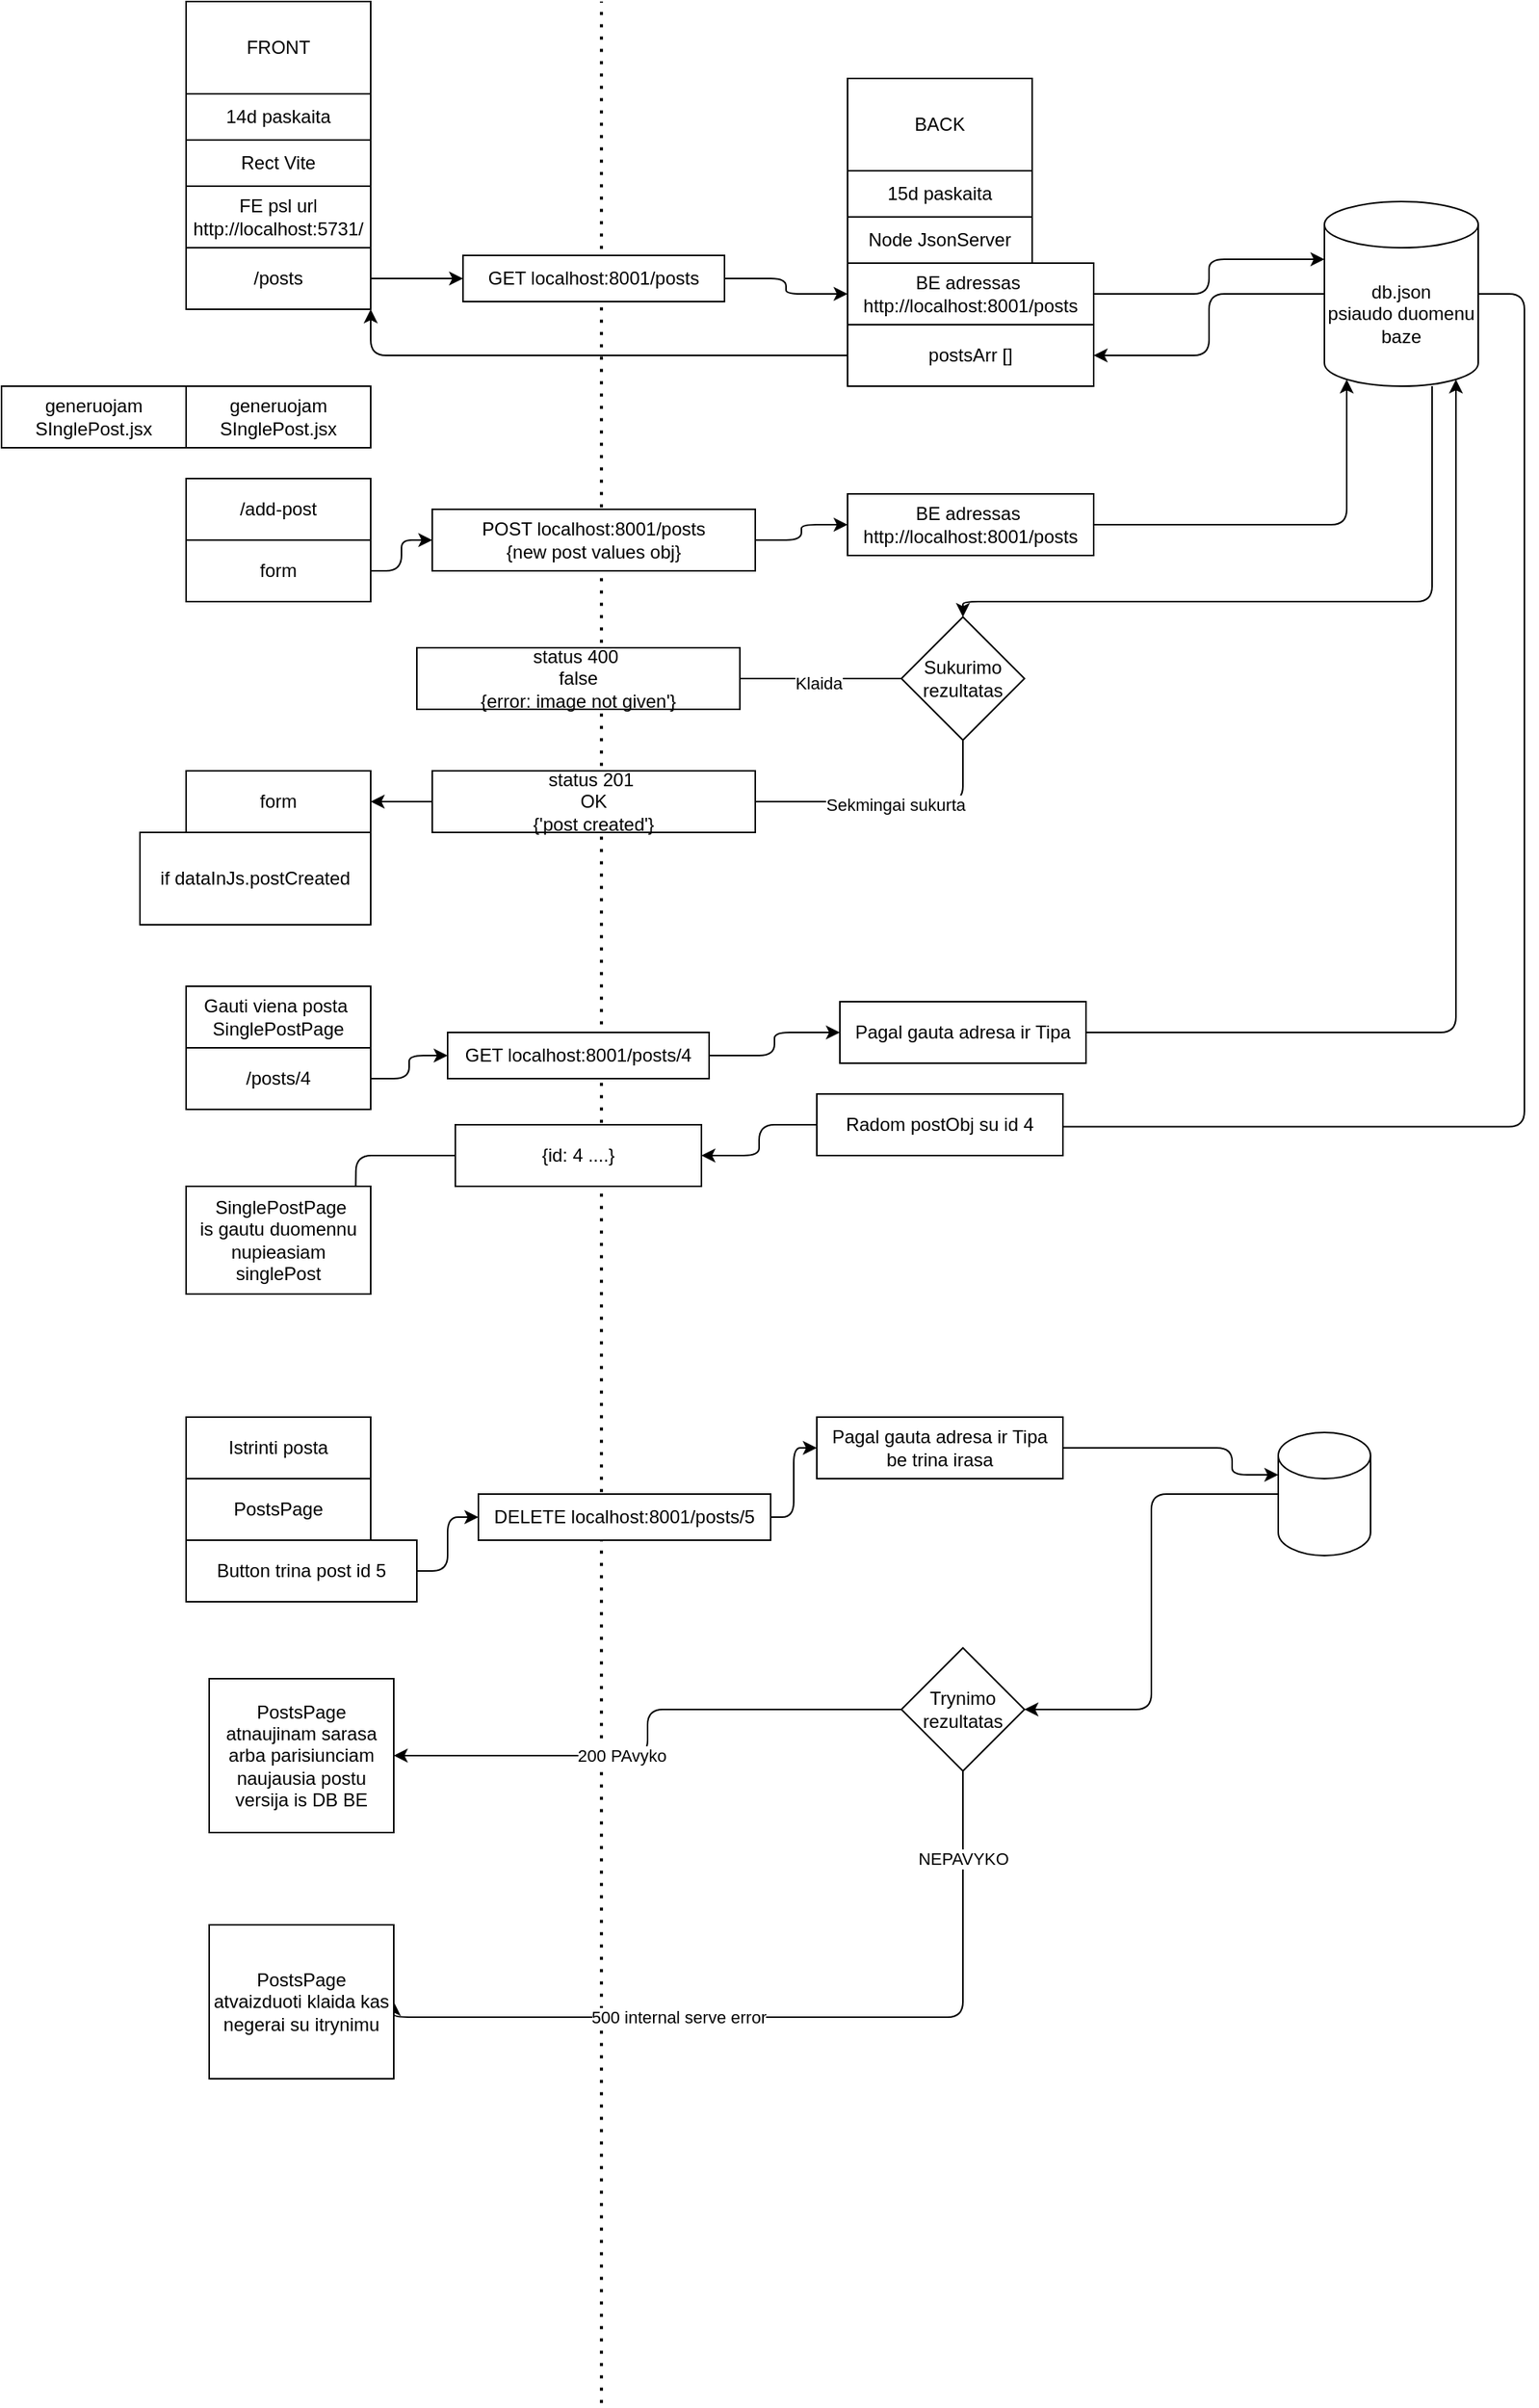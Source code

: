 <mxfile>
    <diagram id="384nxGpGg30-uVq1-C2M" name="Page-1">
        <mxGraphModel dx="1867" dy="1583" grid="1" gridSize="10" guides="1" tooltips="1" connect="1" arrows="1" fold="1" page="1" pageScale="1" pageWidth="850" pageHeight="1100" math="0" shadow="0">
            <root>
                <mxCell id="0"/>
                <mxCell id="1" parent="0"/>
                <mxCell id="2" value="FRONT" style="rounded=0;whiteSpace=wrap;html=1;" vertex="1" parent="1">
                    <mxGeometry x="-40" y="-40" width="120" height="60" as="geometry"/>
                </mxCell>
                <mxCell id="3" value="" style="endArrow=none;dashed=1;html=1;dashPattern=1 3;strokeWidth=2;" edge="1" parent="1">
                    <mxGeometry width="50" height="50" relative="1" as="geometry">
                        <mxPoint x="230" y="1520.794" as="sourcePoint"/>
                        <mxPoint x="230" y="-40" as="targetPoint"/>
                    </mxGeometry>
                </mxCell>
                <mxCell id="4" value="BACK" style="rounded=0;whiteSpace=wrap;html=1;" vertex="1" parent="1">
                    <mxGeometry x="390" y="10" width="120" height="60" as="geometry"/>
                </mxCell>
                <mxCell id="5" value="14d paskaita" style="rounded=0;whiteSpace=wrap;html=1;" vertex="1" parent="1">
                    <mxGeometry x="-40" y="20" width="120" height="30" as="geometry"/>
                </mxCell>
                <mxCell id="6" value="15d paskaita" style="rounded=0;whiteSpace=wrap;html=1;" vertex="1" parent="1">
                    <mxGeometry x="390" y="70" width="120" height="30" as="geometry"/>
                </mxCell>
                <mxCell id="7" value="Rect Vite" style="rounded=0;whiteSpace=wrap;html=1;" vertex="1" parent="1">
                    <mxGeometry x="-40" y="50" width="120" height="30" as="geometry"/>
                </mxCell>
                <mxCell id="8" value="Node JsonServer" style="rounded=0;whiteSpace=wrap;html=1;" vertex="1" parent="1">
                    <mxGeometry x="390" y="100" width="120" height="30" as="geometry"/>
                </mxCell>
                <mxCell id="9" value="FE psl url&lt;br&gt;http://localhost:5731/" style="rounded=0;whiteSpace=wrap;html=1;" vertex="1" parent="1">
                    <mxGeometry x="-40" y="80" width="120" height="40" as="geometry"/>
                </mxCell>
                <mxCell id="12" style="edgeStyle=orthogonalEdgeStyle;html=1;entryX=0;entryY=0.5;entryDx=0;entryDy=0;startArrow=none;" edge="1" parent="1" source="25" target="11">
                    <mxGeometry relative="1" as="geometry"/>
                </mxCell>
                <mxCell id="27" style="edgeStyle=orthogonalEdgeStyle;html=1;entryX=0;entryY=0.5;entryDx=0;entryDy=0;" edge="1" parent="1" source="10" target="25">
                    <mxGeometry relative="1" as="geometry"/>
                </mxCell>
                <mxCell id="10" value="/posts" style="rounded=0;whiteSpace=wrap;html=1;" vertex="1" parent="1">
                    <mxGeometry x="-40" y="120" width="120" height="40" as="geometry"/>
                </mxCell>
                <mxCell id="21" style="edgeStyle=orthogonalEdgeStyle;html=1;entryX=0;entryY=0;entryDx=0;entryDy=37.5;entryPerimeter=0;" edge="1" parent="1" source="11" target="20">
                    <mxGeometry relative="1" as="geometry"/>
                </mxCell>
                <mxCell id="11" value="BE adressas&amp;nbsp;&lt;br&gt;http://localhost:8001/posts" style="rounded=0;whiteSpace=wrap;html=1;" vertex="1" parent="1">
                    <mxGeometry x="390" y="130" width="160" height="40" as="geometry"/>
                </mxCell>
                <mxCell id="14" style="edgeStyle=orthogonalEdgeStyle;html=1;entryX=1;entryY=1;entryDx=0;entryDy=0;" edge="1" parent="1" source="13" target="10">
                    <mxGeometry relative="1" as="geometry"/>
                </mxCell>
                <mxCell id="13" value="postsArr []" style="rounded=0;whiteSpace=wrap;html=1;" vertex="1" parent="1">
                    <mxGeometry x="390" y="170" width="160" height="40" as="geometry"/>
                </mxCell>
                <mxCell id="15" value="generuojam SInglePost.jsx" style="rounded=0;whiteSpace=wrap;html=1;" vertex="1" parent="1">
                    <mxGeometry x="-40" y="210" width="120" height="40" as="geometry"/>
                </mxCell>
                <mxCell id="16" value="generuojam SInglePost.jsx" style="rounded=0;whiteSpace=wrap;html=1;" vertex="1" parent="1">
                    <mxGeometry x="-160" y="210" width="120" height="40" as="geometry"/>
                </mxCell>
                <mxCell id="17" value="/add-post" style="rounded=0;whiteSpace=wrap;html=1;" vertex="1" parent="1">
                    <mxGeometry x="-40" y="270" width="120" height="40" as="geometry"/>
                </mxCell>
                <mxCell id="28" style="edgeStyle=orthogonalEdgeStyle;html=1;entryX=0;entryY=0.5;entryDx=0;entryDy=0;" edge="1" parent="1" source="18" target="19">
                    <mxGeometry relative="1" as="geometry"/>
                </mxCell>
                <mxCell id="18" value="form" style="rounded=0;whiteSpace=wrap;html=1;" vertex="1" parent="1">
                    <mxGeometry x="-40" y="310" width="120" height="40" as="geometry"/>
                </mxCell>
                <mxCell id="24" style="edgeStyle=orthogonalEdgeStyle;html=1;entryX=0;entryY=0.5;entryDx=0;entryDy=0;" edge="1" parent="1" source="19" target="23">
                    <mxGeometry relative="1" as="geometry"/>
                </mxCell>
                <mxCell id="19" value="POST localhost:8001/posts&lt;br&gt;{new post values obj}" style="rounded=0;whiteSpace=wrap;html=1;" vertex="1" parent="1">
                    <mxGeometry x="120" y="290" width="210" height="40" as="geometry"/>
                </mxCell>
                <mxCell id="22" style="edgeStyle=orthogonalEdgeStyle;html=1;entryX=1;entryY=0.5;entryDx=0;entryDy=0;" edge="1" parent="1" source="20" target="13">
                    <mxGeometry relative="1" as="geometry"/>
                </mxCell>
                <mxCell id="32" style="edgeStyle=orthogonalEdgeStyle;html=1;entryX=0.5;entryY=0;entryDx=0;entryDy=0;" edge="1" parent="1" source="20" target="33">
                    <mxGeometry relative="1" as="geometry">
                        <mxPoint x="550" y="380" as="targetPoint"/>
                        <Array as="points">
                            <mxPoint x="770" y="350"/>
                            <mxPoint x="465" y="350"/>
                        </Array>
                    </mxGeometry>
                </mxCell>
                <mxCell id="52" style="edgeStyle=orthogonalEdgeStyle;html=1;" edge="1" parent="1" source="20">
                    <mxGeometry relative="1" as="geometry">
                        <mxPoint x="510" y="691.307" as="targetPoint"/>
                        <Array as="points">
                            <mxPoint x="830" y="150"/>
                            <mxPoint x="830" y="691"/>
                        </Array>
                    </mxGeometry>
                </mxCell>
                <mxCell id="20" value="db.json&lt;br&gt;psiaudo duomenu baze" style="shape=cylinder3;whiteSpace=wrap;html=1;boundedLbl=1;backgroundOutline=1;size=15;" vertex="1" parent="1">
                    <mxGeometry x="700" y="90" width="100" height="120" as="geometry"/>
                </mxCell>
                <mxCell id="29" style="edgeStyle=orthogonalEdgeStyle;html=1;entryX=0.145;entryY=1;entryDx=0;entryDy=-4.35;entryPerimeter=0;" edge="1" parent="1" source="23" target="20">
                    <mxGeometry relative="1" as="geometry"/>
                </mxCell>
                <mxCell id="23" value="BE adressas&amp;nbsp;&lt;br&gt;http://localhost:8001/posts" style="rounded=0;whiteSpace=wrap;html=1;" vertex="1" parent="1">
                    <mxGeometry x="390" y="280" width="160" height="40" as="geometry"/>
                </mxCell>
                <mxCell id="25" value="GET localhost:8001/posts" style="rounded=0;whiteSpace=wrap;html=1;" vertex="1" parent="1">
                    <mxGeometry x="140" y="125" width="170" height="30" as="geometry"/>
                </mxCell>
                <mxCell id="26" value="" style="edgeStyle=orthogonalEdgeStyle;html=1;entryX=0;entryY=0.5;entryDx=0;entryDy=0;endArrow=none;" edge="1" parent="1" source="10">
                    <mxGeometry relative="1" as="geometry">
                        <mxPoint x="80" y="140" as="sourcePoint"/>
                        <mxPoint x="90" y="140" as="targetPoint"/>
                    </mxGeometry>
                </mxCell>
                <mxCell id="34" style="edgeStyle=orthogonalEdgeStyle;html=1;entryX=1;entryY=0.5;entryDx=0;entryDy=0;" edge="1" parent="1" source="33" target="36">
                    <mxGeometry relative="1" as="geometry">
                        <mxPoint x="465" y="540.0" as="targetPoint"/>
                        <Array as="points">
                            <mxPoint x="465" y="480"/>
                        </Array>
                    </mxGeometry>
                </mxCell>
                <mxCell id="35" value="Sekmingai sukurta" style="edgeLabel;html=1;align=center;verticalAlign=middle;resizable=0;points=[];" vertex="1" connectable="0" parent="34">
                    <mxGeometry x="-0.312" y="2" relative="1" as="geometry">
                        <mxPoint x="62" as="offset"/>
                    </mxGeometry>
                </mxCell>
                <mxCell id="37" value="Text" style="edgeLabel;html=1;align=center;verticalAlign=middle;resizable=0;points=[];" vertex="1" connectable="0" parent="34">
                    <mxGeometry x="0.692" relative="1" as="geometry">
                        <mxPoint as="offset"/>
                    </mxGeometry>
                </mxCell>
                <mxCell id="40" style="edgeStyle=orthogonalEdgeStyle;html=1;" edge="1" parent="1" source="33">
                    <mxGeometry relative="1" as="geometry">
                        <mxPoint x="290" y="400" as="targetPoint"/>
                    </mxGeometry>
                </mxCell>
                <mxCell id="42" value="Klaida" style="edgeLabel;html=1;align=center;verticalAlign=middle;resizable=0;points=[];" vertex="1" connectable="0" parent="40">
                    <mxGeometry x="0.222" y="2" relative="1" as="geometry">
                        <mxPoint x="28" as="offset"/>
                    </mxGeometry>
                </mxCell>
                <mxCell id="33" value="&lt;span&gt;Sukurimo rezultatas&lt;/span&gt;" style="rhombus;whiteSpace=wrap;html=1;" vertex="1" parent="1">
                    <mxGeometry x="425" y="360" width="80" height="80" as="geometry"/>
                </mxCell>
                <mxCell id="36" value="form" style="rounded=0;whiteSpace=wrap;html=1;" vertex="1" parent="1">
                    <mxGeometry x="-40" y="460" width="120" height="40" as="geometry"/>
                </mxCell>
                <mxCell id="38" value="status 201&amp;nbsp;&lt;br&gt;OK&lt;br&gt;{'post created'}" style="rounded=0;whiteSpace=wrap;html=1;" vertex="1" parent="1">
                    <mxGeometry x="120" y="460" width="210" height="40" as="geometry"/>
                </mxCell>
                <mxCell id="39" value="if dataInJs.postCreated" style="rounded=0;whiteSpace=wrap;html=1;" vertex="1" parent="1">
                    <mxGeometry x="-70" y="500" width="150" height="60" as="geometry"/>
                </mxCell>
                <mxCell id="43" value="status 400&amp;nbsp;&lt;br&gt;false&lt;br&gt;{error: image not given'}" style="rounded=0;whiteSpace=wrap;html=1;" vertex="1" parent="1">
                    <mxGeometry x="110" y="380" width="210" height="40" as="geometry"/>
                </mxCell>
                <mxCell id="49" style="edgeStyle=orthogonalEdgeStyle;html=1;entryX=0;entryY=0.5;entryDx=0;entryDy=0;" edge="1" parent="1" source="44" target="47">
                    <mxGeometry relative="1" as="geometry"/>
                </mxCell>
                <mxCell id="44" value="/posts/4" style="rounded=0;whiteSpace=wrap;html=1;" vertex="1" parent="1">
                    <mxGeometry x="-40" y="640" width="120" height="40" as="geometry"/>
                </mxCell>
                <mxCell id="45" value="Gauti viena posta&amp;nbsp;&lt;br&gt;SinglePostPage" style="rounded=0;whiteSpace=wrap;html=1;" vertex="1" parent="1">
                    <mxGeometry x="-40" y="600" width="120" height="40" as="geometry"/>
                </mxCell>
                <mxCell id="50" style="edgeStyle=orthogonalEdgeStyle;html=1;entryX=0;entryY=0.5;entryDx=0;entryDy=0;" edge="1" parent="1" source="47" target="48">
                    <mxGeometry relative="1" as="geometry"/>
                </mxCell>
                <mxCell id="47" value="GET localhost:8001/posts/4" style="rounded=0;whiteSpace=wrap;html=1;" vertex="1" parent="1">
                    <mxGeometry x="130" y="630" width="170" height="30" as="geometry"/>
                </mxCell>
                <mxCell id="51" style="edgeStyle=orthogonalEdgeStyle;html=1;entryX=0.855;entryY=1;entryDx=0;entryDy=-4.35;entryPerimeter=0;" edge="1" parent="1" source="48" target="20">
                    <mxGeometry relative="1" as="geometry"/>
                </mxCell>
                <mxCell id="48" value="Pagal gauta adresa ir Tipa" style="rounded=0;whiteSpace=wrap;html=1;" vertex="1" parent="1">
                    <mxGeometry x="385" y="610" width="160" height="40" as="geometry"/>
                </mxCell>
                <mxCell id="56" style="edgeStyle=orthogonalEdgeStyle;html=1;entryX=1;entryY=0.5;entryDx=0;entryDy=0;" edge="1" parent="1" source="53" target="54">
                    <mxGeometry relative="1" as="geometry"/>
                </mxCell>
                <mxCell id="53" value="Radom postObj su id 4" style="rounded=0;whiteSpace=wrap;html=1;" vertex="1" parent="1">
                    <mxGeometry x="370" y="670" width="160" height="40" as="geometry"/>
                </mxCell>
                <mxCell id="55" style="edgeStyle=orthogonalEdgeStyle;html=1;" edge="1" parent="1" source="54">
                    <mxGeometry relative="1" as="geometry">
                        <mxPoint x="70" y="750" as="targetPoint"/>
                    </mxGeometry>
                </mxCell>
                <mxCell id="54" value="{id: 4 ....}" style="rounded=0;whiteSpace=wrap;html=1;" vertex="1" parent="1">
                    <mxGeometry x="135" y="690" width="160" height="40" as="geometry"/>
                </mxCell>
                <mxCell id="57" value="&amp;nbsp;SinglePostPage&lt;br&gt;is gautu duomennu nupieasiam singlePost" style="rounded=0;whiteSpace=wrap;html=1;" vertex="1" parent="1">
                    <mxGeometry x="-40" y="730" width="120" height="70" as="geometry"/>
                </mxCell>
                <mxCell id="58" value="Istrinti posta" style="rounded=0;whiteSpace=wrap;html=1;" vertex="1" parent="1">
                    <mxGeometry x="-40" y="880" width="120" height="40" as="geometry"/>
                </mxCell>
                <mxCell id="59" value="PostsPage" style="rounded=0;whiteSpace=wrap;html=1;" vertex="1" parent="1">
                    <mxGeometry x="-40" y="920" width="120" height="40" as="geometry"/>
                </mxCell>
                <mxCell id="62" style="edgeStyle=orthogonalEdgeStyle;html=1;entryX=0;entryY=0.5;entryDx=0;entryDy=0;" edge="1" parent="1" source="60" target="61">
                    <mxGeometry relative="1" as="geometry"/>
                </mxCell>
                <mxCell id="60" value="Button trina post id 5" style="rounded=0;whiteSpace=wrap;html=1;" vertex="1" parent="1">
                    <mxGeometry x="-40" y="960" width="150" height="40" as="geometry"/>
                </mxCell>
                <mxCell id="76" style="edgeStyle=orthogonalEdgeStyle;html=1;entryX=0;entryY=0.5;entryDx=0;entryDy=0;" edge="1" parent="1" source="61" target="63">
                    <mxGeometry relative="1" as="geometry"/>
                </mxCell>
                <mxCell id="61" value="DELETE localhost:8001/posts/5" style="rounded=0;whiteSpace=wrap;html=1;" vertex="1" parent="1">
                    <mxGeometry x="150" y="930" width="190" height="30" as="geometry"/>
                </mxCell>
                <mxCell id="64" style="edgeStyle=orthogonalEdgeStyle;html=1;entryX=0;entryY=0;entryDx=0;entryDy=27.5;entryPerimeter=0;" edge="1" parent="1" source="63" target="66">
                    <mxGeometry relative="1" as="geometry">
                        <mxPoint x="640" y="850" as="targetPoint"/>
                        <Array as="points">
                            <mxPoint x="640" y="900"/>
                            <mxPoint x="640" y="918"/>
                        </Array>
                    </mxGeometry>
                </mxCell>
                <mxCell id="63" value="Pagal gauta adresa ir Tipa&lt;br&gt;be trina irasa" style="rounded=0;whiteSpace=wrap;html=1;" vertex="1" parent="1">
                    <mxGeometry x="370" y="880" width="160" height="40" as="geometry"/>
                </mxCell>
                <mxCell id="67" style="edgeStyle=orthogonalEdgeStyle;html=1;entryX=1;entryY=0.5;entryDx=0;entryDy=0;" edge="1" parent="1" source="66" target="68">
                    <mxGeometry relative="1" as="geometry">
                        <mxPoint x="500.0" y="970" as="targetPoint"/>
                    </mxGeometry>
                </mxCell>
                <mxCell id="66" value="" style="shape=cylinder3;whiteSpace=wrap;html=1;boundedLbl=1;backgroundOutline=1;size=15;" vertex="1" parent="1">
                    <mxGeometry x="670" y="890" width="60" height="80" as="geometry"/>
                </mxCell>
                <mxCell id="69" style="edgeStyle=orthogonalEdgeStyle;html=1;entryX=1;entryY=0.5;entryDx=0;entryDy=0;" edge="1" parent="1" source="68" target="74">
                    <mxGeometry relative="1" as="geometry">
                        <mxPoint x="130" y="1100" as="targetPoint"/>
                    </mxGeometry>
                </mxCell>
                <mxCell id="70" value="200 PAvyko" style="edgeLabel;html=1;align=center;verticalAlign=middle;resizable=0;points=[];" vertex="1" connectable="0" parent="69">
                    <mxGeometry x="0.178" relative="1" as="geometry">
                        <mxPoint as="offset"/>
                    </mxGeometry>
                </mxCell>
                <mxCell id="71" style="edgeStyle=orthogonalEdgeStyle;html=1;entryX=1;entryY=0.5;entryDx=0;entryDy=0;" edge="1" parent="1" source="68" target="75">
                    <mxGeometry relative="1" as="geometry">
                        <mxPoint x="240" y="1190" as="targetPoint"/>
                        <Array as="points">
                            <mxPoint x="465" y="1270"/>
                            <mxPoint x="95" y="1270"/>
                        </Array>
                    </mxGeometry>
                </mxCell>
                <mxCell id="72" value="NEPAVYKO" style="edgeLabel;html=1;align=center;verticalAlign=middle;resizable=0;points=[];" vertex="1" connectable="0" parent="71">
                    <mxGeometry x="-0.789" relative="1" as="geometry">
                        <mxPoint as="offset"/>
                    </mxGeometry>
                </mxCell>
                <mxCell id="73" value="500 internal serve error" style="edgeLabel;html=1;align=center;verticalAlign=middle;resizable=0;points=[];" vertex="1" connectable="0" parent="71">
                    <mxGeometry x="0.457" relative="1" as="geometry">
                        <mxPoint x="48" as="offset"/>
                    </mxGeometry>
                </mxCell>
                <mxCell id="68" value="&lt;span&gt;Trynimo rezultatas&lt;/span&gt;" style="rhombus;whiteSpace=wrap;html=1;" vertex="1" parent="1">
                    <mxGeometry x="425" y="1030" width="80" height="80" as="geometry"/>
                </mxCell>
                <mxCell id="74" value="PostsPage&lt;br&gt;atnaujinam sarasa&lt;br&gt;arba parisiunciam naujausia postu versija is DB BE" style="rounded=0;whiteSpace=wrap;html=1;" vertex="1" parent="1">
                    <mxGeometry x="-25" y="1050" width="120" height="100" as="geometry"/>
                </mxCell>
                <mxCell id="75" value="PostsPage&lt;br&gt;atvaizduoti klaida kas negerai su itrynimu" style="rounded=0;whiteSpace=wrap;html=1;" vertex="1" parent="1">
                    <mxGeometry x="-25" y="1210" width="120" height="100" as="geometry"/>
                </mxCell>
            </root>
        </mxGraphModel>
    </diagram>
</mxfile>